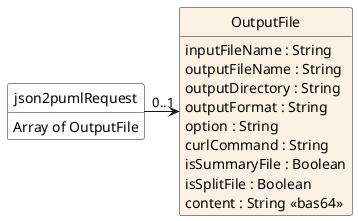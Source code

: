@startuml
hide circle
hide methods
hide stereotype
show <<Enumeration>> stereotype
skinparam class {
   BackgroundColor<<Enumeration>> #E6F5F7
   BackgroundColor<<Ref>> #FFFFE0
   BackgroundColor<<Pivot>> #FFFFFFF
   BackgroundColor #FCF2E3
}


class OutputFile {
   inputFileName : String
   outputFileName : String
   outputDirectory : String
   outputFormat : String 
   option : String
   curlCommand : String
   isSummaryFile : Boolean
   isSplitFile : Boolean
   content : String <<bas64>>
}

class json2pumlRequest <<pivot>> {
   Array of OutputFile
}


json2pumlRequest -right-> "0..1" OutputFile


@enduml
